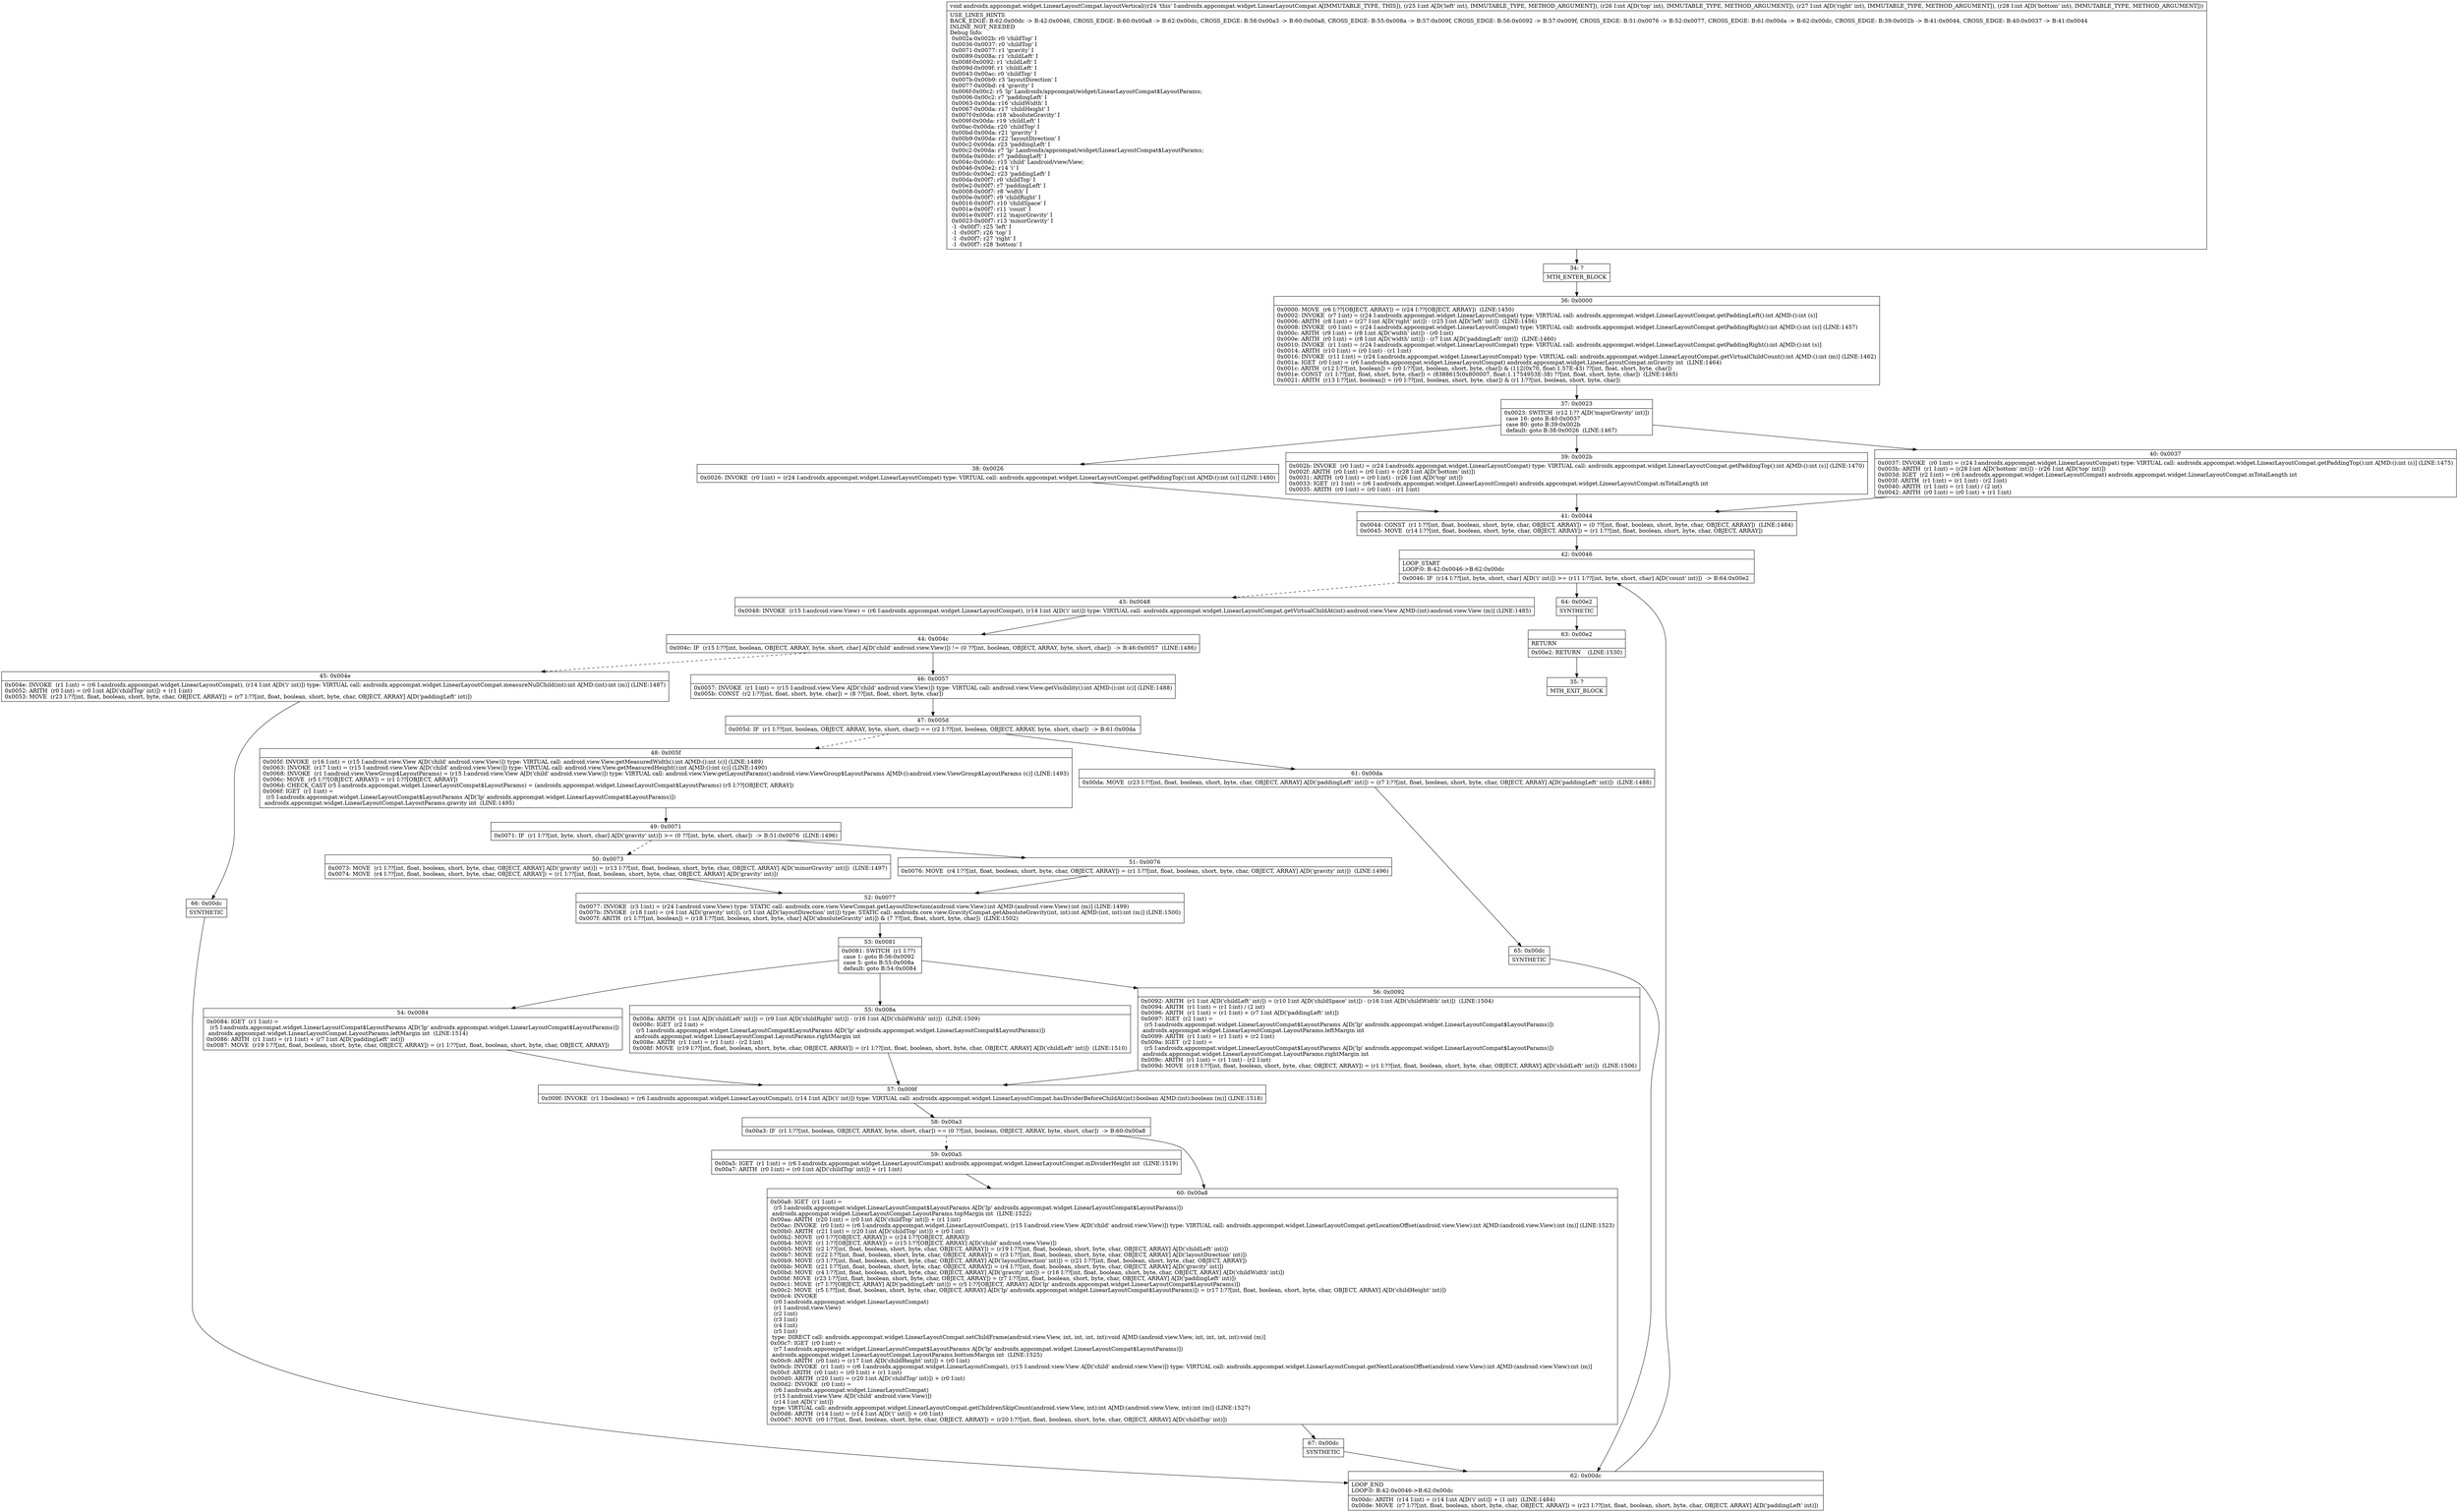 digraph "CFG forandroidx.appcompat.widget.LinearLayoutCompat.layoutVertical(IIII)V" {
Node_34 [shape=record,label="{34\:\ ?|MTH_ENTER_BLOCK\l}"];
Node_36 [shape=record,label="{36\:\ 0x0000|0x0000: MOVE  (r6 I:??[OBJECT, ARRAY]) = (r24 I:??[OBJECT, ARRAY])  (LINE:1450)\l0x0002: INVOKE  (r7 I:int) = (r24 I:androidx.appcompat.widget.LinearLayoutCompat) type: VIRTUAL call: androidx.appcompat.widget.LinearLayoutCompat.getPaddingLeft():int A[MD:():int (s)]\l0x0006: ARITH  (r8 I:int) = (r27 I:int A[D('right' int)]) \- (r25 I:int A[D('left' int)])  (LINE:1456)\l0x0008: INVOKE  (r0 I:int) = (r24 I:androidx.appcompat.widget.LinearLayoutCompat) type: VIRTUAL call: androidx.appcompat.widget.LinearLayoutCompat.getPaddingRight():int A[MD:():int (s)] (LINE:1457)\l0x000c: ARITH  (r9 I:int) = (r8 I:int A[D('width' int)]) \- (r0 I:int) \l0x000e: ARITH  (r0 I:int) = (r8 I:int A[D('width' int)]) \- (r7 I:int A[D('paddingLeft' int)])  (LINE:1460)\l0x0010: INVOKE  (r1 I:int) = (r24 I:androidx.appcompat.widget.LinearLayoutCompat) type: VIRTUAL call: androidx.appcompat.widget.LinearLayoutCompat.getPaddingRight():int A[MD:():int (s)]\l0x0014: ARITH  (r10 I:int) = (r0 I:int) \- (r1 I:int) \l0x0016: INVOKE  (r11 I:int) = (r24 I:androidx.appcompat.widget.LinearLayoutCompat) type: VIRTUAL call: androidx.appcompat.widget.LinearLayoutCompat.getVirtualChildCount():int A[MD:():int (m)] (LINE:1462)\l0x001a: IGET  (r0 I:int) = (r6 I:androidx.appcompat.widget.LinearLayoutCompat) androidx.appcompat.widget.LinearLayoutCompat.mGravity int  (LINE:1464)\l0x001c: ARITH  (r12 I:??[int, boolean]) = (r0 I:??[int, boolean, short, byte, char]) & (112(0x70, float:1.57E\-43) ??[int, float, short, byte, char]) \l0x001e: CONST  (r1 I:??[int, float, short, byte, char]) = (8388615(0x800007, float:1.1754953E\-38) ??[int, float, short, byte, char])  (LINE:1465)\l0x0021: ARITH  (r13 I:??[int, boolean]) = (r0 I:??[int, boolean, short, byte, char]) & (r1 I:??[int, boolean, short, byte, char]) \l}"];
Node_37 [shape=record,label="{37\:\ 0x0023|0x0023: SWITCH  (r12 I:?? A[D('majorGravity' int)])\l case 16: goto B:40:0x0037\l case 80: goto B:39:0x002b\l default: goto B:38:0x0026  (LINE:1467)\l}"];
Node_38 [shape=record,label="{38\:\ 0x0026|0x0026: INVOKE  (r0 I:int) = (r24 I:androidx.appcompat.widget.LinearLayoutCompat) type: VIRTUAL call: androidx.appcompat.widget.LinearLayoutCompat.getPaddingTop():int A[MD:():int (s)] (LINE:1480)\l}"];
Node_41 [shape=record,label="{41\:\ 0x0044|0x0044: CONST  (r1 I:??[int, float, boolean, short, byte, char, OBJECT, ARRAY]) = (0 ??[int, float, boolean, short, byte, char, OBJECT, ARRAY])  (LINE:1484)\l0x0045: MOVE  (r14 I:??[int, float, boolean, short, byte, char, OBJECT, ARRAY]) = (r1 I:??[int, float, boolean, short, byte, char, OBJECT, ARRAY]) \l}"];
Node_42 [shape=record,label="{42\:\ 0x0046|LOOP_START\lLOOP:0: B:42:0x0046\-\>B:62:0x00dc\l|0x0046: IF  (r14 I:??[int, byte, short, char] A[D('i' int)]) \>= (r11 I:??[int, byte, short, char] A[D('count' int)])  \-\> B:64:0x00e2 \l}"];
Node_43 [shape=record,label="{43\:\ 0x0048|0x0048: INVOKE  (r15 I:android.view.View) = (r6 I:androidx.appcompat.widget.LinearLayoutCompat), (r14 I:int A[D('i' int)]) type: VIRTUAL call: androidx.appcompat.widget.LinearLayoutCompat.getVirtualChildAt(int):android.view.View A[MD:(int):android.view.View (m)] (LINE:1485)\l}"];
Node_44 [shape=record,label="{44\:\ 0x004c|0x004c: IF  (r15 I:??[int, boolean, OBJECT, ARRAY, byte, short, char] A[D('child' android.view.View)]) != (0 ??[int, boolean, OBJECT, ARRAY, byte, short, char])  \-\> B:46:0x0057  (LINE:1486)\l}"];
Node_45 [shape=record,label="{45\:\ 0x004e|0x004e: INVOKE  (r1 I:int) = (r6 I:androidx.appcompat.widget.LinearLayoutCompat), (r14 I:int A[D('i' int)]) type: VIRTUAL call: androidx.appcompat.widget.LinearLayoutCompat.measureNullChild(int):int A[MD:(int):int (m)] (LINE:1487)\l0x0052: ARITH  (r0 I:int) = (r0 I:int A[D('childTop' int)]) + (r1 I:int) \l0x0053: MOVE  (r23 I:??[int, float, boolean, short, byte, char, OBJECT, ARRAY]) = (r7 I:??[int, float, boolean, short, byte, char, OBJECT, ARRAY] A[D('paddingLeft' int)]) \l}"];
Node_66 [shape=record,label="{66\:\ 0x00dc|SYNTHETIC\l}"];
Node_62 [shape=record,label="{62\:\ 0x00dc|LOOP_END\lLOOP:0: B:42:0x0046\-\>B:62:0x00dc\l|0x00dc: ARITH  (r14 I:int) = (r14 I:int A[D('i' int)]) + (1 int)  (LINE:1484)\l0x00de: MOVE  (r7 I:??[int, float, boolean, short, byte, char, OBJECT, ARRAY]) = (r23 I:??[int, float, boolean, short, byte, char, OBJECT, ARRAY] A[D('paddingLeft' int)]) \l}"];
Node_46 [shape=record,label="{46\:\ 0x0057|0x0057: INVOKE  (r1 I:int) = (r15 I:android.view.View A[D('child' android.view.View)]) type: VIRTUAL call: android.view.View.getVisibility():int A[MD:():int (c)] (LINE:1488)\l0x005b: CONST  (r2 I:??[int, float, short, byte, char]) = (8 ??[int, float, short, byte, char]) \l}"];
Node_47 [shape=record,label="{47\:\ 0x005d|0x005d: IF  (r1 I:??[int, boolean, OBJECT, ARRAY, byte, short, char]) == (r2 I:??[int, boolean, OBJECT, ARRAY, byte, short, char])  \-\> B:61:0x00da \l}"];
Node_48 [shape=record,label="{48\:\ 0x005f|0x005f: INVOKE  (r16 I:int) = (r15 I:android.view.View A[D('child' android.view.View)]) type: VIRTUAL call: android.view.View.getMeasuredWidth():int A[MD:():int (c)] (LINE:1489)\l0x0063: INVOKE  (r17 I:int) = (r15 I:android.view.View A[D('child' android.view.View)]) type: VIRTUAL call: android.view.View.getMeasuredHeight():int A[MD:():int (c)] (LINE:1490)\l0x0068: INVOKE  (r1 I:android.view.ViewGroup$LayoutParams) = (r15 I:android.view.View A[D('child' android.view.View)]) type: VIRTUAL call: android.view.View.getLayoutParams():android.view.ViewGroup$LayoutParams A[MD:():android.view.ViewGroup$LayoutParams (c)] (LINE:1493)\l0x006c: MOVE  (r5 I:??[OBJECT, ARRAY]) = (r1 I:??[OBJECT, ARRAY]) \l0x006d: CHECK_CAST (r5 I:androidx.appcompat.widget.LinearLayoutCompat$LayoutParams) = (androidx.appcompat.widget.LinearLayoutCompat$LayoutParams) (r5 I:??[OBJECT, ARRAY]) \l0x006f: IGET  (r1 I:int) = \l  (r5 I:androidx.appcompat.widget.LinearLayoutCompat$LayoutParams A[D('lp' androidx.appcompat.widget.LinearLayoutCompat$LayoutParams)])\l androidx.appcompat.widget.LinearLayoutCompat.LayoutParams.gravity int  (LINE:1495)\l}"];
Node_49 [shape=record,label="{49\:\ 0x0071|0x0071: IF  (r1 I:??[int, byte, short, char] A[D('gravity' int)]) \>= (0 ??[int, byte, short, char])  \-\> B:51:0x0076  (LINE:1496)\l}"];
Node_50 [shape=record,label="{50\:\ 0x0073|0x0073: MOVE  (r1 I:??[int, float, boolean, short, byte, char, OBJECT, ARRAY] A[D('gravity' int)]) = (r13 I:??[int, float, boolean, short, byte, char, OBJECT, ARRAY] A[D('minorGravity' int)])  (LINE:1497)\l0x0074: MOVE  (r4 I:??[int, float, boolean, short, byte, char, OBJECT, ARRAY]) = (r1 I:??[int, float, boolean, short, byte, char, OBJECT, ARRAY] A[D('gravity' int)]) \l}"];
Node_52 [shape=record,label="{52\:\ 0x0077|0x0077: INVOKE  (r3 I:int) = (r24 I:android.view.View) type: STATIC call: androidx.core.view.ViewCompat.getLayoutDirection(android.view.View):int A[MD:(android.view.View):int (m)] (LINE:1499)\l0x007b: INVOKE  (r18 I:int) = (r4 I:int A[D('gravity' int)]), (r3 I:int A[D('layoutDirection' int)]) type: STATIC call: androidx.core.view.GravityCompat.getAbsoluteGravity(int, int):int A[MD:(int, int):int (m)] (LINE:1500)\l0x007f: ARITH  (r1 I:??[int, boolean]) = (r18 I:??[int, boolean, short, byte, char] A[D('absoluteGravity' int)]) & (7 ??[int, float, short, byte, char])  (LINE:1502)\l}"];
Node_53 [shape=record,label="{53\:\ 0x0081|0x0081: SWITCH  (r1 I:??)\l case 1: goto B:56:0x0092\l case 5: goto B:55:0x008a\l default: goto B:54:0x0084 \l}"];
Node_54 [shape=record,label="{54\:\ 0x0084|0x0084: IGET  (r1 I:int) = \l  (r5 I:androidx.appcompat.widget.LinearLayoutCompat$LayoutParams A[D('lp' androidx.appcompat.widget.LinearLayoutCompat$LayoutParams)])\l androidx.appcompat.widget.LinearLayoutCompat.LayoutParams.leftMargin int  (LINE:1514)\l0x0086: ARITH  (r1 I:int) = (r1 I:int) + (r7 I:int A[D('paddingLeft' int)]) \l0x0087: MOVE  (r19 I:??[int, float, boolean, short, byte, char, OBJECT, ARRAY]) = (r1 I:??[int, float, boolean, short, byte, char, OBJECT, ARRAY]) \l}"];
Node_57 [shape=record,label="{57\:\ 0x009f|0x009f: INVOKE  (r1 I:boolean) = (r6 I:androidx.appcompat.widget.LinearLayoutCompat), (r14 I:int A[D('i' int)]) type: VIRTUAL call: androidx.appcompat.widget.LinearLayoutCompat.hasDividerBeforeChildAt(int):boolean A[MD:(int):boolean (m)] (LINE:1518)\l}"];
Node_58 [shape=record,label="{58\:\ 0x00a3|0x00a3: IF  (r1 I:??[int, boolean, OBJECT, ARRAY, byte, short, char]) == (0 ??[int, boolean, OBJECT, ARRAY, byte, short, char])  \-\> B:60:0x00a8 \l}"];
Node_59 [shape=record,label="{59\:\ 0x00a5|0x00a5: IGET  (r1 I:int) = (r6 I:androidx.appcompat.widget.LinearLayoutCompat) androidx.appcompat.widget.LinearLayoutCompat.mDividerHeight int  (LINE:1519)\l0x00a7: ARITH  (r0 I:int) = (r0 I:int A[D('childTop' int)]) + (r1 I:int) \l}"];
Node_60 [shape=record,label="{60\:\ 0x00a8|0x00a8: IGET  (r1 I:int) = \l  (r5 I:androidx.appcompat.widget.LinearLayoutCompat$LayoutParams A[D('lp' androidx.appcompat.widget.LinearLayoutCompat$LayoutParams)])\l androidx.appcompat.widget.LinearLayoutCompat.LayoutParams.topMargin int  (LINE:1522)\l0x00aa: ARITH  (r20 I:int) = (r0 I:int A[D('childTop' int)]) + (r1 I:int) \l0x00ac: INVOKE  (r0 I:int) = (r6 I:androidx.appcompat.widget.LinearLayoutCompat), (r15 I:android.view.View A[D('child' android.view.View)]) type: VIRTUAL call: androidx.appcompat.widget.LinearLayoutCompat.getLocationOffset(android.view.View):int A[MD:(android.view.View):int (m)] (LINE:1523)\l0x00b0: ARITH  (r21 I:int) = (r20 I:int A[D('childTop' int)]) + (r0 I:int) \l0x00b2: MOVE  (r0 I:??[OBJECT, ARRAY]) = (r24 I:??[OBJECT, ARRAY]) \l0x00b4: MOVE  (r1 I:??[OBJECT, ARRAY]) = (r15 I:??[OBJECT, ARRAY] A[D('child' android.view.View)]) \l0x00b5: MOVE  (r2 I:??[int, float, boolean, short, byte, char, OBJECT, ARRAY]) = (r19 I:??[int, float, boolean, short, byte, char, OBJECT, ARRAY] A[D('childLeft' int)]) \l0x00b7: MOVE  (r22 I:??[int, float, boolean, short, byte, char, OBJECT, ARRAY]) = (r3 I:??[int, float, boolean, short, byte, char, OBJECT, ARRAY] A[D('layoutDirection' int)]) \l0x00b9: MOVE  (r3 I:??[int, float, boolean, short, byte, char, OBJECT, ARRAY] A[D('layoutDirection' int)]) = (r21 I:??[int, float, boolean, short, byte, char, OBJECT, ARRAY]) \l0x00bb: MOVE  (r21 I:??[int, float, boolean, short, byte, char, OBJECT, ARRAY]) = (r4 I:??[int, float, boolean, short, byte, char, OBJECT, ARRAY] A[D('gravity' int)]) \l0x00bd: MOVE  (r4 I:??[int, float, boolean, short, byte, char, OBJECT, ARRAY] A[D('gravity' int)]) = (r16 I:??[int, float, boolean, short, byte, char, OBJECT, ARRAY] A[D('childWidth' int)]) \l0x00bf: MOVE  (r23 I:??[int, float, boolean, short, byte, char, OBJECT, ARRAY]) = (r7 I:??[int, float, boolean, short, byte, char, OBJECT, ARRAY] A[D('paddingLeft' int)]) \l0x00c1: MOVE  (r7 I:??[OBJECT, ARRAY] A[D('paddingLeft' int)]) = (r5 I:??[OBJECT, ARRAY] A[D('lp' androidx.appcompat.widget.LinearLayoutCompat$LayoutParams)]) \l0x00c2: MOVE  (r5 I:??[int, float, boolean, short, byte, char, OBJECT, ARRAY] A[D('lp' androidx.appcompat.widget.LinearLayoutCompat$LayoutParams)]) = (r17 I:??[int, float, boolean, short, byte, char, OBJECT, ARRAY] A[D('childHeight' int)]) \l0x00c4: INVOKE  \l  (r0 I:androidx.appcompat.widget.LinearLayoutCompat)\l  (r1 I:android.view.View)\l  (r2 I:int)\l  (r3 I:int)\l  (r4 I:int)\l  (r5 I:int)\l type: DIRECT call: androidx.appcompat.widget.LinearLayoutCompat.setChildFrame(android.view.View, int, int, int, int):void A[MD:(android.view.View, int, int, int, int):void (m)]\l0x00c7: IGET  (r0 I:int) = \l  (r7 I:androidx.appcompat.widget.LinearLayoutCompat$LayoutParams A[D('lp' androidx.appcompat.widget.LinearLayoutCompat$LayoutParams)])\l androidx.appcompat.widget.LinearLayoutCompat.LayoutParams.bottomMargin int  (LINE:1525)\l0x00c9: ARITH  (r0 I:int) = (r17 I:int A[D('childHeight' int)]) + (r0 I:int) \l0x00cb: INVOKE  (r1 I:int) = (r6 I:androidx.appcompat.widget.LinearLayoutCompat), (r15 I:android.view.View A[D('child' android.view.View)]) type: VIRTUAL call: androidx.appcompat.widget.LinearLayoutCompat.getNextLocationOffset(android.view.View):int A[MD:(android.view.View):int (m)]\l0x00cf: ARITH  (r0 I:int) = (r0 I:int) + (r1 I:int) \l0x00d0: ARITH  (r20 I:int) = (r20 I:int A[D('childTop' int)]) + (r0 I:int) \l0x00d2: INVOKE  (r0 I:int) = \l  (r6 I:androidx.appcompat.widget.LinearLayoutCompat)\l  (r15 I:android.view.View A[D('child' android.view.View)])\l  (r14 I:int A[D('i' int)])\l type: VIRTUAL call: androidx.appcompat.widget.LinearLayoutCompat.getChildrenSkipCount(android.view.View, int):int A[MD:(android.view.View, int):int (m)] (LINE:1527)\l0x00d6: ARITH  (r14 I:int) = (r14 I:int A[D('i' int)]) + (r0 I:int) \l0x00d7: MOVE  (r0 I:??[int, float, boolean, short, byte, char, OBJECT, ARRAY]) = (r20 I:??[int, float, boolean, short, byte, char, OBJECT, ARRAY] A[D('childTop' int)]) \l}"];
Node_67 [shape=record,label="{67\:\ 0x00dc|SYNTHETIC\l}"];
Node_55 [shape=record,label="{55\:\ 0x008a|0x008a: ARITH  (r1 I:int A[D('childLeft' int)]) = (r9 I:int A[D('childRight' int)]) \- (r16 I:int A[D('childWidth' int)])  (LINE:1509)\l0x008c: IGET  (r2 I:int) = \l  (r5 I:androidx.appcompat.widget.LinearLayoutCompat$LayoutParams A[D('lp' androidx.appcompat.widget.LinearLayoutCompat$LayoutParams)])\l androidx.appcompat.widget.LinearLayoutCompat.LayoutParams.rightMargin int \l0x008e: ARITH  (r1 I:int) = (r1 I:int) \- (r2 I:int) \l0x008f: MOVE  (r19 I:??[int, float, boolean, short, byte, char, OBJECT, ARRAY]) = (r1 I:??[int, float, boolean, short, byte, char, OBJECT, ARRAY] A[D('childLeft' int)])  (LINE:1510)\l}"];
Node_56 [shape=record,label="{56\:\ 0x0092|0x0092: ARITH  (r1 I:int A[D('childLeft' int)]) = (r10 I:int A[D('childSpace' int)]) \- (r16 I:int A[D('childWidth' int)])  (LINE:1504)\l0x0094: ARITH  (r1 I:int) = (r1 I:int) \/ (2 int) \l0x0096: ARITH  (r1 I:int) = (r1 I:int) + (r7 I:int A[D('paddingLeft' int)]) \l0x0097: IGET  (r2 I:int) = \l  (r5 I:androidx.appcompat.widget.LinearLayoutCompat$LayoutParams A[D('lp' androidx.appcompat.widget.LinearLayoutCompat$LayoutParams)])\l androidx.appcompat.widget.LinearLayoutCompat.LayoutParams.leftMargin int \l0x0099: ARITH  (r1 I:int) = (r1 I:int) + (r2 I:int) \l0x009a: IGET  (r2 I:int) = \l  (r5 I:androidx.appcompat.widget.LinearLayoutCompat$LayoutParams A[D('lp' androidx.appcompat.widget.LinearLayoutCompat$LayoutParams)])\l androidx.appcompat.widget.LinearLayoutCompat.LayoutParams.rightMargin int \l0x009c: ARITH  (r1 I:int) = (r1 I:int) \- (r2 I:int) \l0x009d: MOVE  (r19 I:??[int, float, boolean, short, byte, char, OBJECT, ARRAY]) = (r1 I:??[int, float, boolean, short, byte, char, OBJECT, ARRAY] A[D('childLeft' int)])  (LINE:1506)\l}"];
Node_51 [shape=record,label="{51\:\ 0x0076|0x0076: MOVE  (r4 I:??[int, float, boolean, short, byte, char, OBJECT, ARRAY]) = (r1 I:??[int, float, boolean, short, byte, char, OBJECT, ARRAY] A[D('gravity' int)])  (LINE:1496)\l}"];
Node_61 [shape=record,label="{61\:\ 0x00da|0x00da: MOVE  (r23 I:??[int, float, boolean, short, byte, char, OBJECT, ARRAY] A[D('paddingLeft' int)]) = (r7 I:??[int, float, boolean, short, byte, char, OBJECT, ARRAY] A[D('paddingLeft' int)])  (LINE:1488)\l}"];
Node_65 [shape=record,label="{65\:\ 0x00dc|SYNTHETIC\l}"];
Node_64 [shape=record,label="{64\:\ 0x00e2|SYNTHETIC\l}"];
Node_63 [shape=record,label="{63\:\ 0x00e2|RETURN\l|0x00e2: RETURN    (LINE:1530)\l}"];
Node_35 [shape=record,label="{35\:\ ?|MTH_EXIT_BLOCK\l}"];
Node_39 [shape=record,label="{39\:\ 0x002b|0x002b: INVOKE  (r0 I:int) = (r24 I:androidx.appcompat.widget.LinearLayoutCompat) type: VIRTUAL call: androidx.appcompat.widget.LinearLayoutCompat.getPaddingTop():int A[MD:():int (s)] (LINE:1470)\l0x002f: ARITH  (r0 I:int) = (r0 I:int) + (r28 I:int A[D('bottom' int)]) \l0x0031: ARITH  (r0 I:int) = (r0 I:int) \- (r26 I:int A[D('top' int)]) \l0x0033: IGET  (r1 I:int) = (r6 I:androidx.appcompat.widget.LinearLayoutCompat) androidx.appcompat.widget.LinearLayoutCompat.mTotalLength int \l0x0035: ARITH  (r0 I:int) = (r0 I:int) \- (r1 I:int) \l}"];
Node_40 [shape=record,label="{40\:\ 0x0037|0x0037: INVOKE  (r0 I:int) = (r24 I:androidx.appcompat.widget.LinearLayoutCompat) type: VIRTUAL call: androidx.appcompat.widget.LinearLayoutCompat.getPaddingTop():int A[MD:():int (s)] (LINE:1475)\l0x003b: ARITH  (r1 I:int) = (r28 I:int A[D('bottom' int)]) \- (r26 I:int A[D('top' int)]) \l0x003d: IGET  (r2 I:int) = (r6 I:androidx.appcompat.widget.LinearLayoutCompat) androidx.appcompat.widget.LinearLayoutCompat.mTotalLength int \l0x003f: ARITH  (r1 I:int) = (r1 I:int) \- (r2 I:int) \l0x0040: ARITH  (r1 I:int) = (r1 I:int) \/ (2 int) \l0x0042: ARITH  (r0 I:int) = (r0 I:int) + (r1 I:int) \l}"];
MethodNode[shape=record,label="{void androidx.appcompat.widget.LinearLayoutCompat.layoutVertical((r24 'this' I:androidx.appcompat.widget.LinearLayoutCompat A[IMMUTABLE_TYPE, THIS]), (r25 I:int A[D('left' int), IMMUTABLE_TYPE, METHOD_ARGUMENT]), (r26 I:int A[D('top' int), IMMUTABLE_TYPE, METHOD_ARGUMENT]), (r27 I:int A[D('right' int), IMMUTABLE_TYPE, METHOD_ARGUMENT]), (r28 I:int A[D('bottom' int), IMMUTABLE_TYPE, METHOD_ARGUMENT]))  | USE_LINES_HINTS\lBACK_EDGE: B:62:0x00dc \-\> B:42:0x0046, CROSS_EDGE: B:60:0x00a8 \-\> B:62:0x00dc, CROSS_EDGE: B:58:0x00a3 \-\> B:60:0x00a8, CROSS_EDGE: B:55:0x008a \-\> B:57:0x009f, CROSS_EDGE: B:56:0x0092 \-\> B:57:0x009f, CROSS_EDGE: B:51:0x0076 \-\> B:52:0x0077, CROSS_EDGE: B:61:0x00da \-\> B:62:0x00dc, CROSS_EDGE: B:39:0x002b \-\> B:41:0x0044, CROSS_EDGE: B:40:0x0037 \-\> B:41:0x0044\lINLINE_NOT_NEEDED\lDebug Info:\l  0x002a\-0x002b: r0 'childTop' I\l  0x0036\-0x0037: r0 'childTop' I\l  0x0071\-0x0077: r1 'gravity' I\l  0x0089\-0x008a: r1 'childLeft' I\l  0x008f\-0x0092: r1 'childLeft' I\l  0x009d\-0x009f: r1 'childLeft' I\l  0x0043\-0x00ac: r0 'childTop' I\l  0x007b\-0x00b9: r3 'layoutDirection' I\l  0x0077\-0x00bd: r4 'gravity' I\l  0x006f\-0x00c2: r5 'lp' Landroidx\/appcompat\/widget\/LinearLayoutCompat$LayoutParams;\l  0x0006\-0x00c2: r7 'paddingLeft' I\l  0x0063\-0x00da: r16 'childWidth' I\l  0x0067\-0x00da: r17 'childHeight' I\l  0x007f\-0x00da: r18 'absoluteGravity' I\l  0x009f\-0x00da: r19 'childLeft' I\l  0x00ac\-0x00da: r20 'childTop' I\l  0x00bd\-0x00da: r21 'gravity' I\l  0x00b9\-0x00da: r22 'layoutDirection' I\l  0x00c2\-0x00da: r23 'paddingLeft' I\l  0x00c2\-0x00da: r7 'lp' Landroidx\/appcompat\/widget\/LinearLayoutCompat$LayoutParams;\l  0x00da\-0x00dc: r7 'paddingLeft' I\l  0x004c\-0x00dc: r15 'child' Landroid\/view\/View;\l  0x0046\-0x00e2: r14 'i' I\l  0x00dc\-0x00e2: r23 'paddingLeft' I\l  0x00da\-0x00f7: r0 'childTop' I\l  0x00e2\-0x00f7: r7 'paddingLeft' I\l  0x0008\-0x00f7: r8 'width' I\l  0x000e\-0x00f7: r9 'childRight' I\l  0x0016\-0x00f7: r10 'childSpace' I\l  0x001a\-0x00f7: r11 'count' I\l  0x001e\-0x00f7: r12 'majorGravity' I\l  0x0023\-0x00f7: r13 'minorGravity' I\l  \-1 \-0x00f7: r25 'left' I\l  \-1 \-0x00f7: r26 'top' I\l  \-1 \-0x00f7: r27 'right' I\l  \-1 \-0x00f7: r28 'bottom' I\l}"];
MethodNode -> Node_34;Node_34 -> Node_36;
Node_36 -> Node_37;
Node_37 -> Node_38;
Node_37 -> Node_39;
Node_37 -> Node_40;
Node_38 -> Node_41;
Node_41 -> Node_42;
Node_42 -> Node_43[style=dashed];
Node_42 -> Node_64;
Node_43 -> Node_44;
Node_44 -> Node_45[style=dashed];
Node_44 -> Node_46;
Node_45 -> Node_66;
Node_66 -> Node_62;
Node_62 -> Node_42;
Node_46 -> Node_47;
Node_47 -> Node_48[style=dashed];
Node_47 -> Node_61;
Node_48 -> Node_49;
Node_49 -> Node_50[style=dashed];
Node_49 -> Node_51;
Node_50 -> Node_52;
Node_52 -> Node_53;
Node_53 -> Node_54;
Node_53 -> Node_55;
Node_53 -> Node_56;
Node_54 -> Node_57;
Node_57 -> Node_58;
Node_58 -> Node_59[style=dashed];
Node_58 -> Node_60;
Node_59 -> Node_60;
Node_60 -> Node_67;
Node_67 -> Node_62;
Node_55 -> Node_57;
Node_56 -> Node_57;
Node_51 -> Node_52;
Node_61 -> Node_65;
Node_65 -> Node_62;
Node_64 -> Node_63;
Node_63 -> Node_35;
Node_39 -> Node_41;
Node_40 -> Node_41;
}

